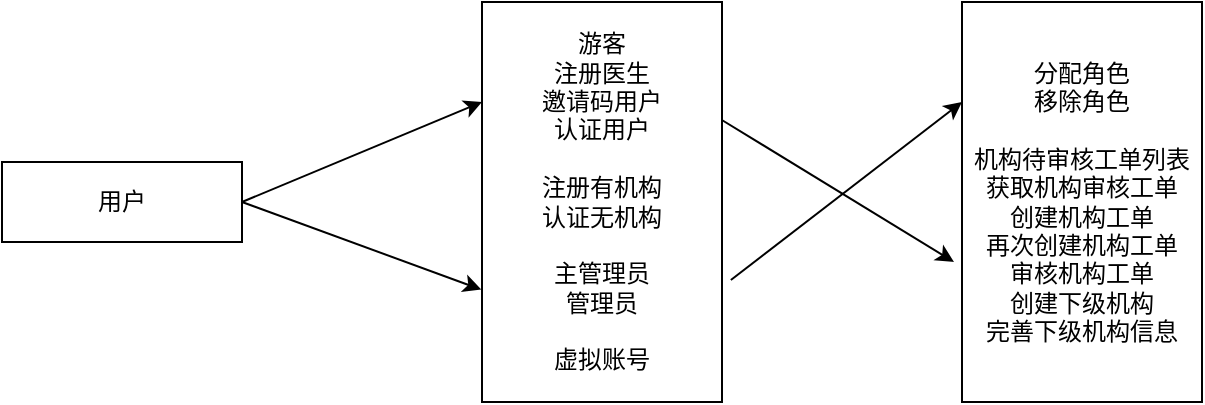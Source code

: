<mxfile version="12.0.0" type="github" pages="1"><diagram name="Page-1" id="2ca16b54-16f6-2749-3443-fa8db7711227"><mxGraphModel dx="1550" dy="787" grid="1" gridSize="10" guides="1" tooltips="1" connect="1" arrows="1" fold="1" page="1" pageScale="1" pageWidth="1100" pageHeight="850" background="#ffffff" math="0" shadow="0"><root><mxCell id="0"/><mxCell id="1" parent="0"/><mxCell id="t-xhGOrwNZTsD6d4EED3-2" value="用户" style="rounded=0;whiteSpace=wrap;html=1;" vertex="1" parent="1"><mxGeometry x="160" y="240" width="120" height="40" as="geometry"/></mxCell><mxCell id="t-xhGOrwNZTsD6d4EED3-6" value="游客&lt;br&gt;注册医生&lt;br&gt;邀请码用户&lt;br&gt;认证用户&lt;br&gt;&lt;br&gt;注册有机构&lt;br&gt;认证无机构&lt;br&gt;&lt;br&gt;主管理员&lt;br&gt;管理员&lt;br&gt;&lt;br&gt;虚拟账号" style="rounded=0;whiteSpace=wrap;html=1;" vertex="1" parent="1"><mxGeometry x="400" y="160" width="120" height="200" as="geometry"/></mxCell><mxCell id="t-xhGOrwNZTsD6d4EED3-7" value="分配角色&lt;br&gt;移除角色&lt;br&gt;&lt;br&gt;机构待审核工单列表&lt;br&gt;获取机构审核工单&lt;br&gt;创建机构工单&lt;br&gt;再次创建机构工单&lt;br&gt;审核机构工单&lt;br&gt;创建下级机构&lt;br&gt;完善下级机构信息" style="rounded=0;whiteSpace=wrap;html=1;" vertex="1" parent="1"><mxGeometry x="640" y="160" width="120" height="200" as="geometry"/></mxCell><mxCell id="t-xhGOrwNZTsD6d4EED3-9" value="" style="endArrow=classic;html=1;entryX=0;entryY=0.25;entryDx=0;entryDy=0;" edge="1" parent="1" target="t-xhGOrwNZTsD6d4EED3-6"><mxGeometry width="50" height="50" relative="1" as="geometry"><mxPoint x="280" y="260" as="sourcePoint"/><mxPoint x="330" y="210" as="targetPoint"/></mxGeometry></mxCell><mxCell id="t-xhGOrwNZTsD6d4EED3-11" value="" style="endArrow=classic;html=1;entryX=-0.003;entryY=0.719;entryDx=0;entryDy=0;entryPerimeter=0;exitX=1;exitY=0.5;exitDx=0;exitDy=0;" edge="1" parent="1" source="t-xhGOrwNZTsD6d4EED3-2" target="t-xhGOrwNZTsD6d4EED3-6"><mxGeometry width="50" height="50" relative="1" as="geometry"><mxPoint x="280" y="310" as="sourcePoint"/><mxPoint x="330" y="260" as="targetPoint"/></mxGeometry></mxCell><mxCell id="t-xhGOrwNZTsD6d4EED3-12" value="" style="endArrow=classic;html=1;entryX=0;entryY=0.25;entryDx=0;entryDy=0;exitX=1.037;exitY=0.695;exitDx=0;exitDy=0;exitPerimeter=0;" edge="1" parent="1" source="t-xhGOrwNZTsD6d4EED3-6" target="t-xhGOrwNZTsD6d4EED3-7"><mxGeometry width="50" height="50" relative="1" as="geometry"><mxPoint x="520" y="310" as="sourcePoint"/><mxPoint x="640" y="260" as="targetPoint"/></mxGeometry></mxCell><mxCell id="t-xhGOrwNZTsD6d4EED3-13" value="" style="endArrow=classic;html=1;exitX=1.037;exitY=0.695;exitDx=0;exitDy=0;exitPerimeter=0;" edge="1" parent="1"><mxGeometry width="50" height="50" relative="1" as="geometry"><mxPoint x="519.94" y="219" as="sourcePoint"/><mxPoint x="636" y="290" as="targetPoint"/></mxGeometry></mxCell></root></mxGraphModel></diagram></mxfile>